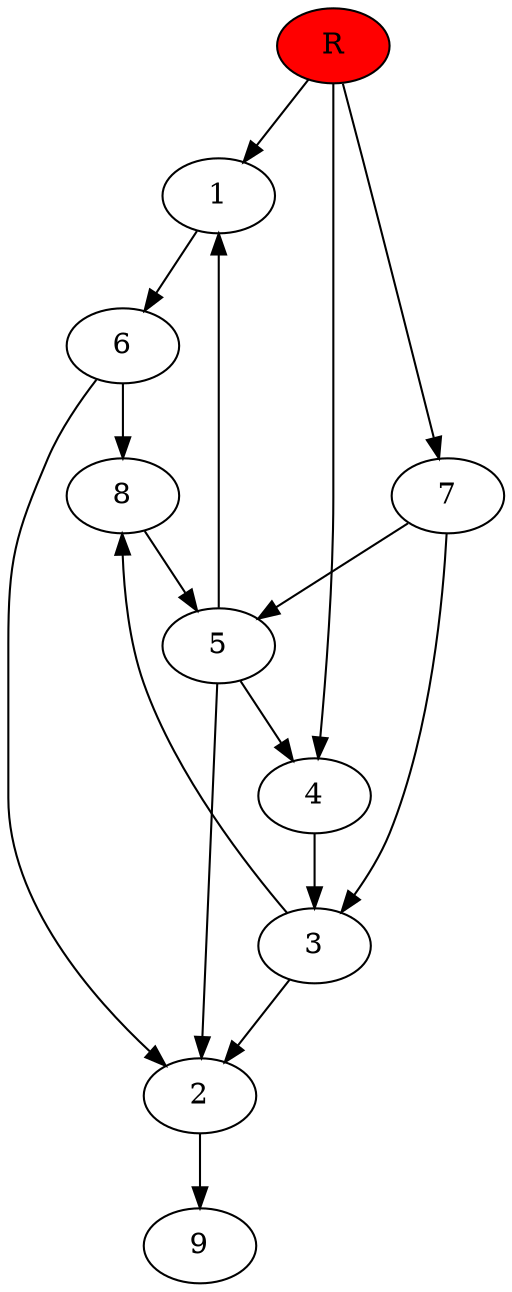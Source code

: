 digraph prb65877 {
	1
	2
	3
	4
	5
	6
	7
	8
	R [fillcolor="#ff0000" style=filled]
	1 -> 6
	2 -> 9
	3 -> 2
	3 -> 8
	4 -> 3
	5 -> 1
	5 -> 2
	5 -> 4
	6 -> 2
	6 -> 8
	7 -> 3
	7 -> 5
	8 -> 5
	R -> 1
	R -> 4
	R -> 7
}
